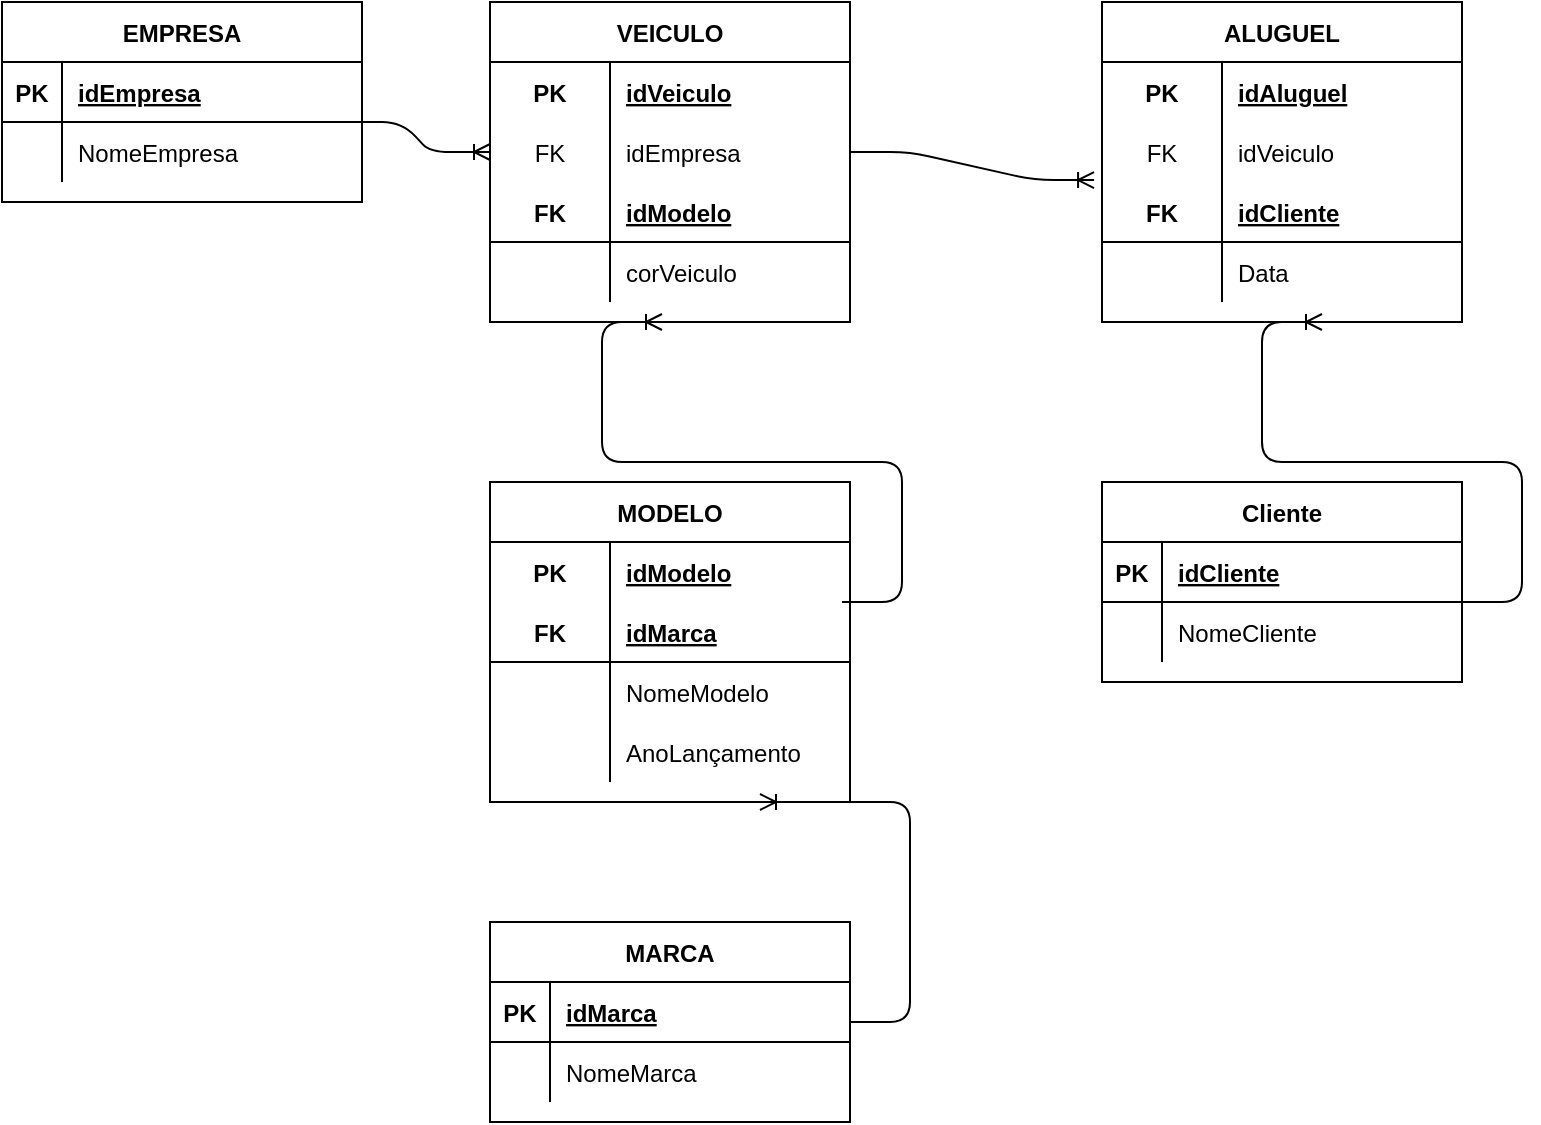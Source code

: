 <mxfile version="14.9.3" type="google"><diagram id="UwzUXfGLWND3GZ9ZDgZm" name="Page-1"><mxGraphModel dx="868" dy="450" grid="1" gridSize="10" guides="1" tooltips="1" connect="1" arrows="1" fold="1" page="1" pageScale="1" pageWidth="827" pageHeight="1169" math="0" shadow="0"><root><mxCell id="0"/><mxCell id="1" parent="0"/><mxCell id="1KKdEDjhe-GsXskNt6oJ-2" value="EMPRESA" style="shape=table;startSize=30;container=1;collapsible=1;childLayout=tableLayout;fixedRows=1;rowLines=0;fontStyle=1;align=center;resizeLast=1;" vertex="1" parent="1"><mxGeometry x="80" y="30" width="180" height="100" as="geometry"/></mxCell><mxCell id="1KKdEDjhe-GsXskNt6oJ-3" value="" style="shape=partialRectangle;collapsible=0;dropTarget=0;pointerEvents=0;fillColor=none;top=0;left=0;bottom=1;right=0;points=[[0,0.5],[1,0.5]];portConstraint=eastwest;" vertex="1" parent="1KKdEDjhe-GsXskNt6oJ-2"><mxGeometry y="30" width="180" height="30" as="geometry"/></mxCell><mxCell id="1KKdEDjhe-GsXskNt6oJ-4" value="PK" style="shape=partialRectangle;connectable=0;fillColor=none;top=0;left=0;bottom=0;right=0;fontStyle=1;overflow=hidden;" vertex="1" parent="1KKdEDjhe-GsXskNt6oJ-3"><mxGeometry width="30" height="30" as="geometry"/></mxCell><mxCell id="1KKdEDjhe-GsXskNt6oJ-5" value="idEmpresa" style="shape=partialRectangle;connectable=0;fillColor=none;top=0;left=0;bottom=0;right=0;align=left;spacingLeft=6;fontStyle=5;overflow=hidden;" vertex="1" parent="1KKdEDjhe-GsXskNt6oJ-3"><mxGeometry x="30" width="150" height="30" as="geometry"/></mxCell><mxCell id="1KKdEDjhe-GsXskNt6oJ-6" value="" style="shape=partialRectangle;collapsible=0;dropTarget=0;pointerEvents=0;fillColor=none;top=0;left=0;bottom=0;right=0;points=[[0,0.5],[1,0.5]];portConstraint=eastwest;" vertex="1" parent="1KKdEDjhe-GsXskNt6oJ-2"><mxGeometry y="60" width="180" height="30" as="geometry"/></mxCell><mxCell id="1KKdEDjhe-GsXskNt6oJ-7" value="" style="shape=partialRectangle;connectable=0;fillColor=none;top=0;left=0;bottom=0;right=0;editable=1;overflow=hidden;" vertex="1" parent="1KKdEDjhe-GsXskNt6oJ-6"><mxGeometry width="30" height="30" as="geometry"/></mxCell><mxCell id="1KKdEDjhe-GsXskNt6oJ-8" value="NomeEmpresa" style="shape=partialRectangle;connectable=0;fillColor=none;top=0;left=0;bottom=0;right=0;align=left;spacingLeft=6;overflow=hidden;" vertex="1" parent="1KKdEDjhe-GsXskNt6oJ-6"><mxGeometry x="30" width="150" height="30" as="geometry"/></mxCell><mxCell id="1KKdEDjhe-GsXskNt6oJ-47" value="VEICULO" style="shape=table;startSize=30;container=1;collapsible=1;childLayout=tableLayout;fixedRows=1;rowLines=0;fontStyle=1;align=center;resizeLast=1;" vertex="1" parent="1"><mxGeometry x="324" y="30" width="180" height="160" as="geometry"/></mxCell><mxCell id="1KKdEDjhe-GsXskNt6oJ-48" value="" style="shape=partialRectangle;collapsible=0;dropTarget=0;pointerEvents=0;fillColor=none;top=0;left=0;bottom=0;right=0;points=[[0,0.5],[1,0.5]];portConstraint=eastwest;" vertex="1" parent="1KKdEDjhe-GsXskNt6oJ-47"><mxGeometry y="30" width="180" height="30" as="geometry"/></mxCell><mxCell id="1KKdEDjhe-GsXskNt6oJ-49" value="PK" style="shape=partialRectangle;connectable=0;fillColor=none;top=0;left=0;bottom=0;right=0;fontStyle=1;overflow=hidden;" vertex="1" parent="1KKdEDjhe-GsXskNt6oJ-48"><mxGeometry width="60" height="30" as="geometry"/></mxCell><mxCell id="1KKdEDjhe-GsXskNt6oJ-50" value="idVeiculo" style="shape=partialRectangle;connectable=0;fillColor=none;top=0;left=0;bottom=0;right=0;align=left;spacingLeft=6;fontStyle=5;overflow=hidden;" vertex="1" parent="1KKdEDjhe-GsXskNt6oJ-48"><mxGeometry x="60" width="120" height="30" as="geometry"/></mxCell><mxCell id="1KKdEDjhe-GsXskNt6oJ-61" value="" style="shape=partialRectangle;collapsible=0;dropTarget=0;pointerEvents=0;fillColor=none;top=0;left=0;bottom=0;right=0;points=[[0,0.5],[1,0.5]];portConstraint=eastwest;" vertex="1" parent="1KKdEDjhe-GsXskNt6oJ-47"><mxGeometry y="60" width="180" height="30" as="geometry"/></mxCell><mxCell id="1KKdEDjhe-GsXskNt6oJ-62" value="FK" style="shape=partialRectangle;connectable=0;fillColor=none;top=0;left=0;bottom=0;right=0;fontStyle=0;overflow=hidden;" vertex="1" parent="1KKdEDjhe-GsXskNt6oJ-61"><mxGeometry width="60" height="30" as="geometry"/></mxCell><mxCell id="1KKdEDjhe-GsXskNt6oJ-63" value="idEmpresa" style="shape=partialRectangle;connectable=0;fillColor=none;top=0;left=0;bottom=0;right=0;align=left;spacingLeft=6;fontStyle=0;overflow=hidden;" vertex="1" parent="1KKdEDjhe-GsXskNt6oJ-61"><mxGeometry x="60" width="120" height="30" as="geometry"/></mxCell><mxCell id="1KKdEDjhe-GsXskNt6oJ-51" value="" style="shape=partialRectangle;collapsible=0;dropTarget=0;pointerEvents=0;fillColor=none;top=0;left=0;bottom=1;right=0;points=[[0,0.5],[1,0.5]];portConstraint=eastwest;" vertex="1" parent="1KKdEDjhe-GsXskNt6oJ-47"><mxGeometry y="90" width="180" height="30" as="geometry"/></mxCell><mxCell id="1KKdEDjhe-GsXskNt6oJ-52" value="FK" style="shape=partialRectangle;connectable=0;fillColor=none;top=0;left=0;bottom=0;right=0;fontStyle=1;overflow=hidden;" vertex="1" parent="1KKdEDjhe-GsXskNt6oJ-51"><mxGeometry width="60" height="30" as="geometry"/></mxCell><mxCell id="1KKdEDjhe-GsXskNt6oJ-53" value="idModelo" style="shape=partialRectangle;connectable=0;fillColor=none;top=0;left=0;bottom=0;right=0;align=left;spacingLeft=6;fontStyle=5;overflow=hidden;" vertex="1" parent="1KKdEDjhe-GsXskNt6oJ-51"><mxGeometry x="60" width="120" height="30" as="geometry"/></mxCell><mxCell id="1KKdEDjhe-GsXskNt6oJ-54" value="" style="shape=partialRectangle;collapsible=0;dropTarget=0;pointerEvents=0;fillColor=none;top=0;left=0;bottom=0;right=0;points=[[0,0.5],[1,0.5]];portConstraint=eastwest;" vertex="1" parent="1KKdEDjhe-GsXskNt6oJ-47"><mxGeometry y="120" width="180" height="30" as="geometry"/></mxCell><mxCell id="1KKdEDjhe-GsXskNt6oJ-55" value="" style="shape=partialRectangle;connectable=0;fillColor=none;top=0;left=0;bottom=0;right=0;editable=1;overflow=hidden;" vertex="1" parent="1KKdEDjhe-GsXskNt6oJ-54"><mxGeometry width="60" height="30" as="geometry"/></mxCell><mxCell id="1KKdEDjhe-GsXskNt6oJ-56" value="corVeiculo" style="shape=partialRectangle;connectable=0;fillColor=none;top=0;left=0;bottom=0;right=0;align=left;spacingLeft=6;overflow=hidden;" vertex="1" parent="1KKdEDjhe-GsXskNt6oJ-54"><mxGeometry x="60" width="120" height="30" as="geometry"/></mxCell><mxCell id="1KKdEDjhe-GsXskNt6oJ-64" value="ALUGUEL" style="shape=table;startSize=30;container=1;collapsible=1;childLayout=tableLayout;fixedRows=1;rowLines=0;fontStyle=1;align=center;resizeLast=1;" vertex="1" parent="1"><mxGeometry x="630" y="30" width="180" height="160" as="geometry"/></mxCell><mxCell id="1KKdEDjhe-GsXskNt6oJ-65" value="" style="shape=partialRectangle;collapsible=0;dropTarget=0;pointerEvents=0;fillColor=none;top=0;left=0;bottom=0;right=0;points=[[0,0.5],[1,0.5]];portConstraint=eastwest;" vertex="1" parent="1KKdEDjhe-GsXskNt6oJ-64"><mxGeometry y="30" width="180" height="30" as="geometry"/></mxCell><mxCell id="1KKdEDjhe-GsXskNt6oJ-66" value="PK" style="shape=partialRectangle;connectable=0;fillColor=none;top=0;left=0;bottom=0;right=0;fontStyle=1;overflow=hidden;" vertex="1" parent="1KKdEDjhe-GsXskNt6oJ-65"><mxGeometry width="60" height="30" as="geometry"/></mxCell><mxCell id="1KKdEDjhe-GsXskNt6oJ-67" value="idAluguel" style="shape=partialRectangle;connectable=0;fillColor=none;top=0;left=0;bottom=0;right=0;align=left;spacingLeft=6;fontStyle=5;overflow=hidden;" vertex="1" parent="1KKdEDjhe-GsXskNt6oJ-65"><mxGeometry x="60" width="120" height="30" as="geometry"/></mxCell><mxCell id="1KKdEDjhe-GsXskNt6oJ-68" value="" style="shape=partialRectangle;collapsible=0;dropTarget=0;pointerEvents=0;fillColor=none;top=0;left=0;bottom=0;right=0;points=[[0,0.5],[1,0.5]];portConstraint=eastwest;" vertex="1" parent="1KKdEDjhe-GsXskNt6oJ-64"><mxGeometry y="60" width="180" height="30" as="geometry"/></mxCell><mxCell id="1KKdEDjhe-GsXskNt6oJ-69" value="FK" style="shape=partialRectangle;connectable=0;fillColor=none;top=0;left=0;bottom=0;right=0;fontStyle=0;overflow=hidden;" vertex="1" parent="1KKdEDjhe-GsXskNt6oJ-68"><mxGeometry width="60" height="30" as="geometry"/></mxCell><mxCell id="1KKdEDjhe-GsXskNt6oJ-70" value="idVeiculo" style="shape=partialRectangle;connectable=0;fillColor=none;top=0;left=0;bottom=0;right=0;align=left;spacingLeft=6;fontStyle=0;overflow=hidden;" vertex="1" parent="1KKdEDjhe-GsXskNt6oJ-68"><mxGeometry x="60" width="120" height="30" as="geometry"/></mxCell><mxCell id="1KKdEDjhe-GsXskNt6oJ-71" value="" style="shape=partialRectangle;collapsible=0;dropTarget=0;pointerEvents=0;fillColor=none;top=0;left=0;bottom=1;right=0;points=[[0,0.5],[1,0.5]];portConstraint=eastwest;" vertex="1" parent="1KKdEDjhe-GsXskNt6oJ-64"><mxGeometry y="90" width="180" height="30" as="geometry"/></mxCell><mxCell id="1KKdEDjhe-GsXskNt6oJ-72" value="FK" style="shape=partialRectangle;connectable=0;fillColor=none;top=0;left=0;bottom=0;right=0;fontStyle=1;overflow=hidden;" vertex="1" parent="1KKdEDjhe-GsXskNt6oJ-71"><mxGeometry width="60" height="30" as="geometry"/></mxCell><mxCell id="1KKdEDjhe-GsXskNt6oJ-73" value="idCliente" style="shape=partialRectangle;connectable=0;fillColor=none;top=0;left=0;bottom=0;right=0;align=left;spacingLeft=6;fontStyle=5;overflow=hidden;" vertex="1" parent="1KKdEDjhe-GsXskNt6oJ-71"><mxGeometry x="60" width="120" height="30" as="geometry"/></mxCell><mxCell id="1KKdEDjhe-GsXskNt6oJ-74" value="" style="shape=partialRectangle;collapsible=0;dropTarget=0;pointerEvents=0;fillColor=none;top=0;left=0;bottom=0;right=0;points=[[0,0.5],[1,0.5]];portConstraint=eastwest;" vertex="1" parent="1KKdEDjhe-GsXskNt6oJ-64"><mxGeometry y="120" width="180" height="30" as="geometry"/></mxCell><mxCell id="1KKdEDjhe-GsXskNt6oJ-75" value="" style="shape=partialRectangle;connectable=0;fillColor=none;top=0;left=0;bottom=0;right=0;editable=1;overflow=hidden;" vertex="1" parent="1KKdEDjhe-GsXskNt6oJ-74"><mxGeometry width="60" height="30" as="geometry"/></mxCell><mxCell id="1KKdEDjhe-GsXskNt6oJ-76" value="Data" style="shape=partialRectangle;connectable=0;fillColor=none;top=0;left=0;bottom=0;right=0;align=left;spacingLeft=6;overflow=hidden;" vertex="1" parent="1KKdEDjhe-GsXskNt6oJ-74"><mxGeometry x="60" width="120" height="30" as="geometry"/></mxCell><mxCell id="1KKdEDjhe-GsXskNt6oJ-77" value="MODELO" style="shape=table;startSize=30;container=1;collapsible=1;childLayout=tableLayout;fixedRows=1;rowLines=0;fontStyle=1;align=center;resizeLast=1;" vertex="1" parent="1"><mxGeometry x="324" y="270" width="180" height="160" as="geometry"/></mxCell><mxCell id="1KKdEDjhe-GsXskNt6oJ-78" value="" style="shape=partialRectangle;collapsible=0;dropTarget=0;pointerEvents=0;fillColor=none;top=0;left=0;bottom=0;right=0;points=[[0,0.5],[1,0.5]];portConstraint=eastwest;" vertex="1" parent="1KKdEDjhe-GsXskNt6oJ-77"><mxGeometry y="30" width="180" height="30" as="geometry"/></mxCell><mxCell id="1KKdEDjhe-GsXskNt6oJ-79" value="PK" style="shape=partialRectangle;connectable=0;fillColor=none;top=0;left=0;bottom=0;right=0;fontStyle=1;overflow=hidden;" vertex="1" parent="1KKdEDjhe-GsXskNt6oJ-78"><mxGeometry width="60" height="30" as="geometry"/></mxCell><mxCell id="1KKdEDjhe-GsXskNt6oJ-80" value="idModelo" style="shape=partialRectangle;connectable=0;fillColor=none;top=0;left=0;bottom=0;right=0;align=left;spacingLeft=6;fontStyle=5;overflow=hidden;" vertex="1" parent="1KKdEDjhe-GsXskNt6oJ-78"><mxGeometry x="60" width="120" height="30" as="geometry"/></mxCell><mxCell id="1KKdEDjhe-GsXskNt6oJ-81" value="" style="shape=partialRectangle;collapsible=0;dropTarget=0;pointerEvents=0;fillColor=none;top=0;left=0;bottom=1;right=0;points=[[0,0.5],[1,0.5]];portConstraint=eastwest;" vertex="1" parent="1KKdEDjhe-GsXskNt6oJ-77"><mxGeometry y="60" width="180" height="30" as="geometry"/></mxCell><mxCell id="1KKdEDjhe-GsXskNt6oJ-82" value="FK" style="shape=partialRectangle;connectable=0;fillColor=none;top=0;left=0;bottom=0;right=0;fontStyle=1;overflow=hidden;" vertex="1" parent="1KKdEDjhe-GsXskNt6oJ-81"><mxGeometry width="60" height="30" as="geometry"/></mxCell><mxCell id="1KKdEDjhe-GsXskNt6oJ-83" value="idMarca" style="shape=partialRectangle;connectable=0;fillColor=none;top=0;left=0;bottom=0;right=0;align=left;spacingLeft=6;fontStyle=5;overflow=hidden;" vertex="1" parent="1KKdEDjhe-GsXskNt6oJ-81"><mxGeometry x="60" width="120" height="30" as="geometry"/></mxCell><mxCell id="1KKdEDjhe-GsXskNt6oJ-84" value="" style="shape=partialRectangle;collapsible=0;dropTarget=0;pointerEvents=0;fillColor=none;top=0;left=0;bottom=0;right=0;points=[[0,0.5],[1,0.5]];portConstraint=eastwest;" vertex="1" parent="1KKdEDjhe-GsXskNt6oJ-77"><mxGeometry y="90" width="180" height="30" as="geometry"/></mxCell><mxCell id="1KKdEDjhe-GsXskNt6oJ-85" value="" style="shape=partialRectangle;connectable=0;fillColor=none;top=0;left=0;bottom=0;right=0;editable=1;overflow=hidden;" vertex="1" parent="1KKdEDjhe-GsXskNt6oJ-84"><mxGeometry width="60" height="30" as="geometry"/></mxCell><mxCell id="1KKdEDjhe-GsXskNt6oJ-86" value="NomeModelo" style="shape=partialRectangle;connectable=0;fillColor=none;top=0;left=0;bottom=0;right=0;align=left;spacingLeft=6;overflow=hidden;" vertex="1" parent="1KKdEDjhe-GsXskNt6oJ-84"><mxGeometry x="60" width="120" height="30" as="geometry"/></mxCell><mxCell id="1KKdEDjhe-GsXskNt6oJ-87" value="" style="shape=partialRectangle;collapsible=0;dropTarget=0;pointerEvents=0;fillColor=none;top=0;left=0;bottom=0;right=0;points=[[0,0.5],[1,0.5]];portConstraint=eastwest;" vertex="1" parent="1KKdEDjhe-GsXskNt6oJ-77"><mxGeometry y="120" width="180" height="30" as="geometry"/></mxCell><mxCell id="1KKdEDjhe-GsXskNt6oJ-88" value="" style="shape=partialRectangle;connectable=0;fillColor=none;top=0;left=0;bottom=0;right=0;editable=1;overflow=hidden;" vertex="1" parent="1KKdEDjhe-GsXskNt6oJ-87"><mxGeometry width="60" height="30" as="geometry"/></mxCell><mxCell id="1KKdEDjhe-GsXskNt6oJ-89" value="AnoLançamento" style="shape=partialRectangle;connectable=0;fillColor=none;top=0;left=0;bottom=0;right=0;align=left;spacingLeft=6;overflow=hidden;" vertex="1" parent="1KKdEDjhe-GsXskNt6oJ-87"><mxGeometry x="60" width="120" height="30" as="geometry"/></mxCell><mxCell id="1KKdEDjhe-GsXskNt6oJ-90" value="Cliente" style="shape=table;startSize=30;container=1;collapsible=1;childLayout=tableLayout;fixedRows=1;rowLines=0;fontStyle=1;align=center;resizeLast=1;" vertex="1" parent="1"><mxGeometry x="630" y="270" width="180" height="100" as="geometry"/></mxCell><mxCell id="1KKdEDjhe-GsXskNt6oJ-91" value="" style="shape=partialRectangle;collapsible=0;dropTarget=0;pointerEvents=0;fillColor=none;top=0;left=0;bottom=1;right=0;points=[[0,0.5],[1,0.5]];portConstraint=eastwest;" vertex="1" parent="1KKdEDjhe-GsXskNt6oJ-90"><mxGeometry y="30" width="180" height="30" as="geometry"/></mxCell><mxCell id="1KKdEDjhe-GsXskNt6oJ-92" value="PK" style="shape=partialRectangle;connectable=0;fillColor=none;top=0;left=0;bottom=0;right=0;fontStyle=1;overflow=hidden;" vertex="1" parent="1KKdEDjhe-GsXskNt6oJ-91"><mxGeometry width="30" height="30" as="geometry"/></mxCell><mxCell id="1KKdEDjhe-GsXskNt6oJ-93" value="idCliente" style="shape=partialRectangle;connectable=0;fillColor=none;top=0;left=0;bottom=0;right=0;align=left;spacingLeft=6;fontStyle=5;overflow=hidden;" vertex="1" parent="1KKdEDjhe-GsXskNt6oJ-91"><mxGeometry x="30" width="150" height="30" as="geometry"/></mxCell><mxCell id="1KKdEDjhe-GsXskNt6oJ-94" value="" style="shape=partialRectangle;collapsible=0;dropTarget=0;pointerEvents=0;fillColor=none;top=0;left=0;bottom=0;right=0;points=[[0,0.5],[1,0.5]];portConstraint=eastwest;" vertex="1" parent="1KKdEDjhe-GsXskNt6oJ-90"><mxGeometry y="60" width="180" height="30" as="geometry"/></mxCell><mxCell id="1KKdEDjhe-GsXskNt6oJ-95" value="" style="shape=partialRectangle;connectable=0;fillColor=none;top=0;left=0;bottom=0;right=0;editable=1;overflow=hidden;" vertex="1" parent="1KKdEDjhe-GsXskNt6oJ-94"><mxGeometry width="30" height="30" as="geometry"/></mxCell><mxCell id="1KKdEDjhe-GsXskNt6oJ-96" value="NomeCliente" style="shape=partialRectangle;connectable=0;fillColor=none;top=0;left=0;bottom=0;right=0;align=left;spacingLeft=6;overflow=hidden;" vertex="1" parent="1KKdEDjhe-GsXskNt6oJ-94"><mxGeometry x="30" width="150" height="30" as="geometry"/></mxCell><mxCell id="1KKdEDjhe-GsXskNt6oJ-103" value="MARCA" style="shape=table;startSize=30;container=1;collapsible=1;childLayout=tableLayout;fixedRows=1;rowLines=0;fontStyle=1;align=center;resizeLast=1;" vertex="1" parent="1"><mxGeometry x="324" y="490" width="180" height="100" as="geometry"/></mxCell><mxCell id="1KKdEDjhe-GsXskNt6oJ-104" value="" style="shape=partialRectangle;collapsible=0;dropTarget=0;pointerEvents=0;fillColor=none;top=0;left=0;bottom=1;right=0;points=[[0,0.5],[1,0.5]];portConstraint=eastwest;" vertex="1" parent="1KKdEDjhe-GsXskNt6oJ-103"><mxGeometry y="30" width="180" height="30" as="geometry"/></mxCell><mxCell id="1KKdEDjhe-GsXskNt6oJ-105" value="PK" style="shape=partialRectangle;connectable=0;fillColor=none;top=0;left=0;bottom=0;right=0;fontStyle=1;overflow=hidden;" vertex="1" parent="1KKdEDjhe-GsXskNt6oJ-104"><mxGeometry width="30" height="30" as="geometry"/></mxCell><mxCell id="1KKdEDjhe-GsXskNt6oJ-106" value="idMarca" style="shape=partialRectangle;connectable=0;fillColor=none;top=0;left=0;bottom=0;right=0;align=left;spacingLeft=6;fontStyle=5;overflow=hidden;" vertex="1" parent="1KKdEDjhe-GsXskNt6oJ-104"><mxGeometry x="30" width="150" height="30" as="geometry"/></mxCell><mxCell id="1KKdEDjhe-GsXskNt6oJ-107" value="" style="shape=partialRectangle;collapsible=0;dropTarget=0;pointerEvents=0;fillColor=none;top=0;left=0;bottom=0;right=0;points=[[0,0.5],[1,0.5]];portConstraint=eastwest;" vertex="1" parent="1KKdEDjhe-GsXskNt6oJ-103"><mxGeometry y="60" width="180" height="30" as="geometry"/></mxCell><mxCell id="1KKdEDjhe-GsXskNt6oJ-108" value="" style="shape=partialRectangle;connectable=0;fillColor=none;top=0;left=0;bottom=0;right=0;editable=1;overflow=hidden;" vertex="1" parent="1KKdEDjhe-GsXskNt6oJ-107"><mxGeometry width="30" height="30" as="geometry"/></mxCell><mxCell id="1KKdEDjhe-GsXskNt6oJ-109" value="NomeMarca" style="shape=partialRectangle;connectable=0;fillColor=none;top=0;left=0;bottom=0;right=0;align=left;spacingLeft=6;overflow=hidden;" vertex="1" parent="1KKdEDjhe-GsXskNt6oJ-107"><mxGeometry x="30" width="150" height="30" as="geometry"/></mxCell><mxCell id="1KKdEDjhe-GsXskNt6oJ-116" value="" style="edgeStyle=entityRelationEdgeStyle;fontSize=12;html=1;endArrow=ERoneToMany;entryX=0;entryY=0.5;entryDx=0;entryDy=0;" edge="1" parent="1" target="1KKdEDjhe-GsXskNt6oJ-61"><mxGeometry width="100" height="100" relative="1" as="geometry"><mxPoint x="250" y="90" as="sourcePoint"/><mxPoint x="350" y="-10" as="targetPoint"/></mxGeometry></mxCell><mxCell id="1KKdEDjhe-GsXskNt6oJ-117" value="" style="edgeStyle=entityRelationEdgeStyle;fontSize=12;html=1;endArrow=ERoneToMany;exitX=1;exitY=0.5;exitDx=0;exitDy=0;entryX=-0.022;entryY=-0.033;entryDx=0;entryDy=0;entryPerimeter=0;" edge="1" parent="1" source="1KKdEDjhe-GsXskNt6oJ-61" target="1KKdEDjhe-GsXskNt6oJ-71"><mxGeometry width="100" height="100" relative="1" as="geometry"><mxPoint x="490" y="120" as="sourcePoint"/><mxPoint x="610" y="120" as="targetPoint"/></mxGeometry></mxCell><mxCell id="1KKdEDjhe-GsXskNt6oJ-119" value="" style="edgeStyle=entityRelationEdgeStyle;fontSize=12;html=1;endArrow=ERoneToMany;" edge="1" parent="1"><mxGeometry width="100" height="100" relative="1" as="geometry"><mxPoint x="810" y="330" as="sourcePoint"/><mxPoint x="740" y="190" as="targetPoint"/></mxGeometry></mxCell><mxCell id="1KKdEDjhe-GsXskNt6oJ-124" value="" style="edgeStyle=entityRelationEdgeStyle;fontSize=12;html=1;endArrow=ERoneToMany;entryX=1.028;entryY=0.067;entryDx=0;entryDy=0;entryPerimeter=0;" edge="1" parent="1"><mxGeometry width="100" height="100" relative="1" as="geometry"><mxPoint x="500" y="330" as="sourcePoint"/><mxPoint x="410" y="190" as="targetPoint"/></mxGeometry></mxCell><mxCell id="1KKdEDjhe-GsXskNt6oJ-125" value="" style="edgeStyle=entityRelationEdgeStyle;fontSize=12;html=1;endArrow=ERoneToMany;entryX=0.75;entryY=1;entryDx=0;entryDy=0;" edge="1" parent="1" target="1KKdEDjhe-GsXskNt6oJ-77"><mxGeometry width="100" height="100" relative="1" as="geometry"><mxPoint x="504" y="540" as="sourcePoint"/><mxPoint x="440" y="440" as="targetPoint"/></mxGeometry></mxCell></root></mxGraphModel></diagram></mxfile>
